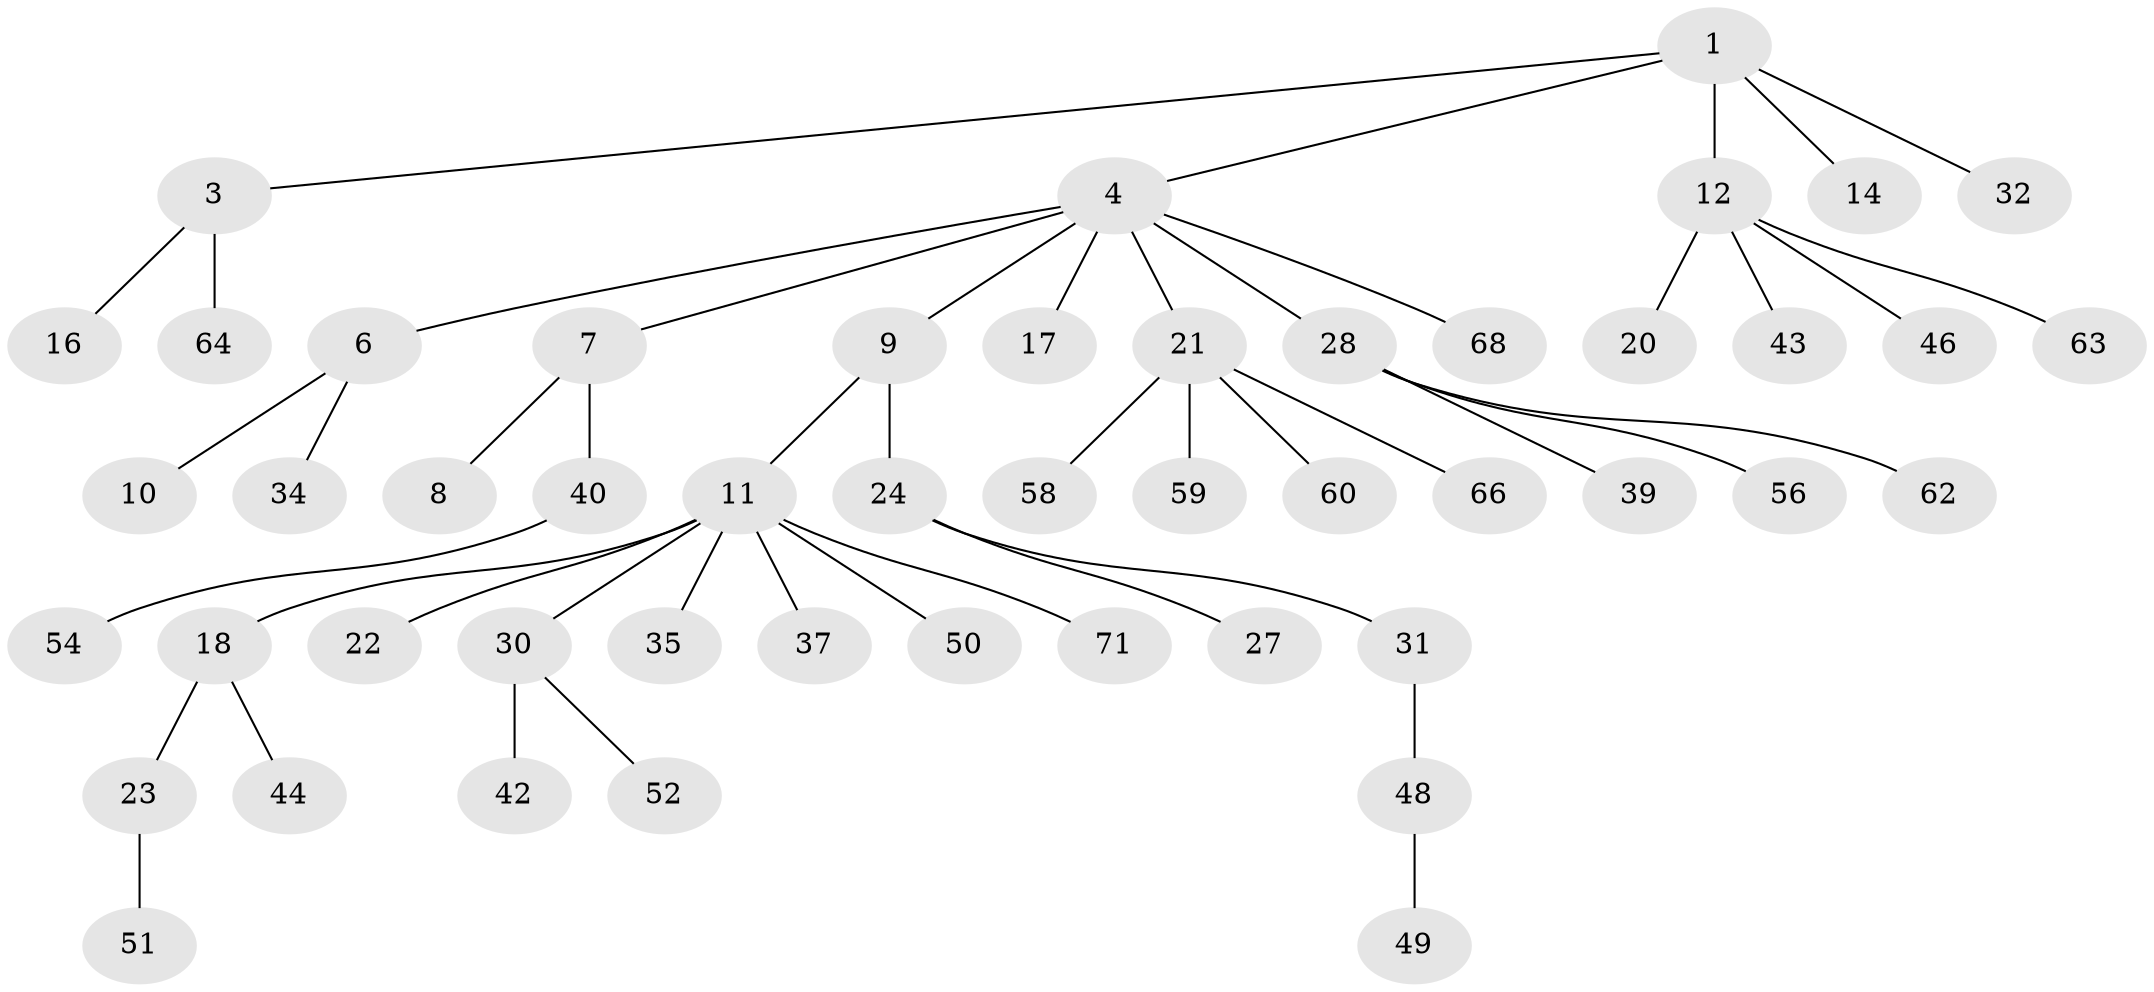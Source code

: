 // original degree distribution, {2: 0.23943661971830985, 5: 0.04225352112676056, 3: 0.04225352112676056, 6: 0.028169014084507043, 4: 0.11267605633802817, 1: 0.5352112676056338}
// Generated by graph-tools (version 1.1) at 2025/42/03/06/25 10:42:04]
// undirected, 49 vertices, 48 edges
graph export_dot {
graph [start="1"]
  node [color=gray90,style=filled];
  1 [super="+2"];
  3 [super="+15"];
  4 [super="+5"];
  6 [super="+57"];
  7 [super="+29"];
  8;
  9;
  10;
  11 [super="+13"];
  12 [super="+33"];
  14 [super="+55"];
  16 [super="+26"];
  17 [super="+41"];
  18 [super="+19"];
  20;
  21 [super="+25"];
  22;
  23 [super="+38"];
  24 [super="+45"];
  27;
  28 [super="+36"];
  30 [super="+65"];
  31;
  32;
  34 [super="+70"];
  35;
  37 [super="+61"];
  39;
  40 [super="+47"];
  42;
  43;
  44;
  46;
  48 [super="+53"];
  49;
  50 [super="+67"];
  51;
  52;
  54 [super="+69"];
  56;
  58;
  59;
  60;
  62;
  63;
  64;
  66;
  68;
  71;
  1 -- 32;
  1 -- 3;
  1 -- 4;
  1 -- 12;
  1 -- 14;
  3 -- 64;
  3 -- 16;
  4 -- 17;
  4 -- 21;
  4 -- 28;
  4 -- 68;
  4 -- 9;
  4 -- 6;
  4 -- 7;
  6 -- 10;
  6 -- 34;
  7 -- 8;
  7 -- 40;
  9 -- 11;
  9 -- 24;
  11 -- 18;
  11 -- 22;
  11 -- 30;
  11 -- 35;
  11 -- 50;
  11 -- 37;
  11 -- 71;
  12 -- 20;
  12 -- 43;
  12 -- 63;
  12 -- 46;
  18 -- 23;
  18 -- 44;
  21 -- 59;
  21 -- 60;
  21 -- 66;
  21 -- 58;
  23 -- 51;
  24 -- 27;
  24 -- 31;
  28 -- 56;
  28 -- 62;
  28 -- 39;
  30 -- 42;
  30 -- 52;
  31 -- 48;
  40 -- 54;
  48 -- 49;
}
